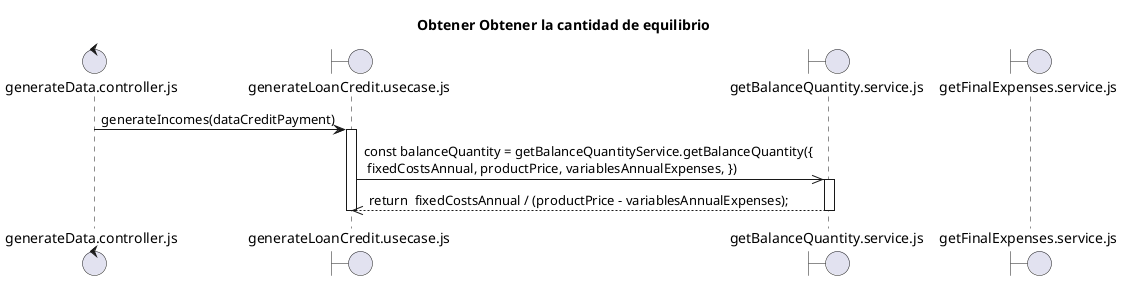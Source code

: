 @startuml Obtener la cantidad de equilibrio.plantuml
title "Obtener Obtener la cantidad de equilibrio"

control "generateData.controller.js" as C
boundary "generateLoanCredit.usecase.js" as UC
boundary "getBalanceQuantity.service.js" as SME
boundary "getFinalExpenses.service.js" as SCP

C -> UC: generateIncomes(dataCreditPayment)
activate UC
    UC ->> SME: const balanceQuantity = getBalanceQuantityService.getBalanceQuantity({\n fixedCostsAnnual, productPrice, variablesAnnualExpenses, })
    activate SME
    SME -->> UC: return  fixedCostsAnnual / (productPrice - variablesAnnualExpenses);
    deactivate SME
deactivate UC


@enduml